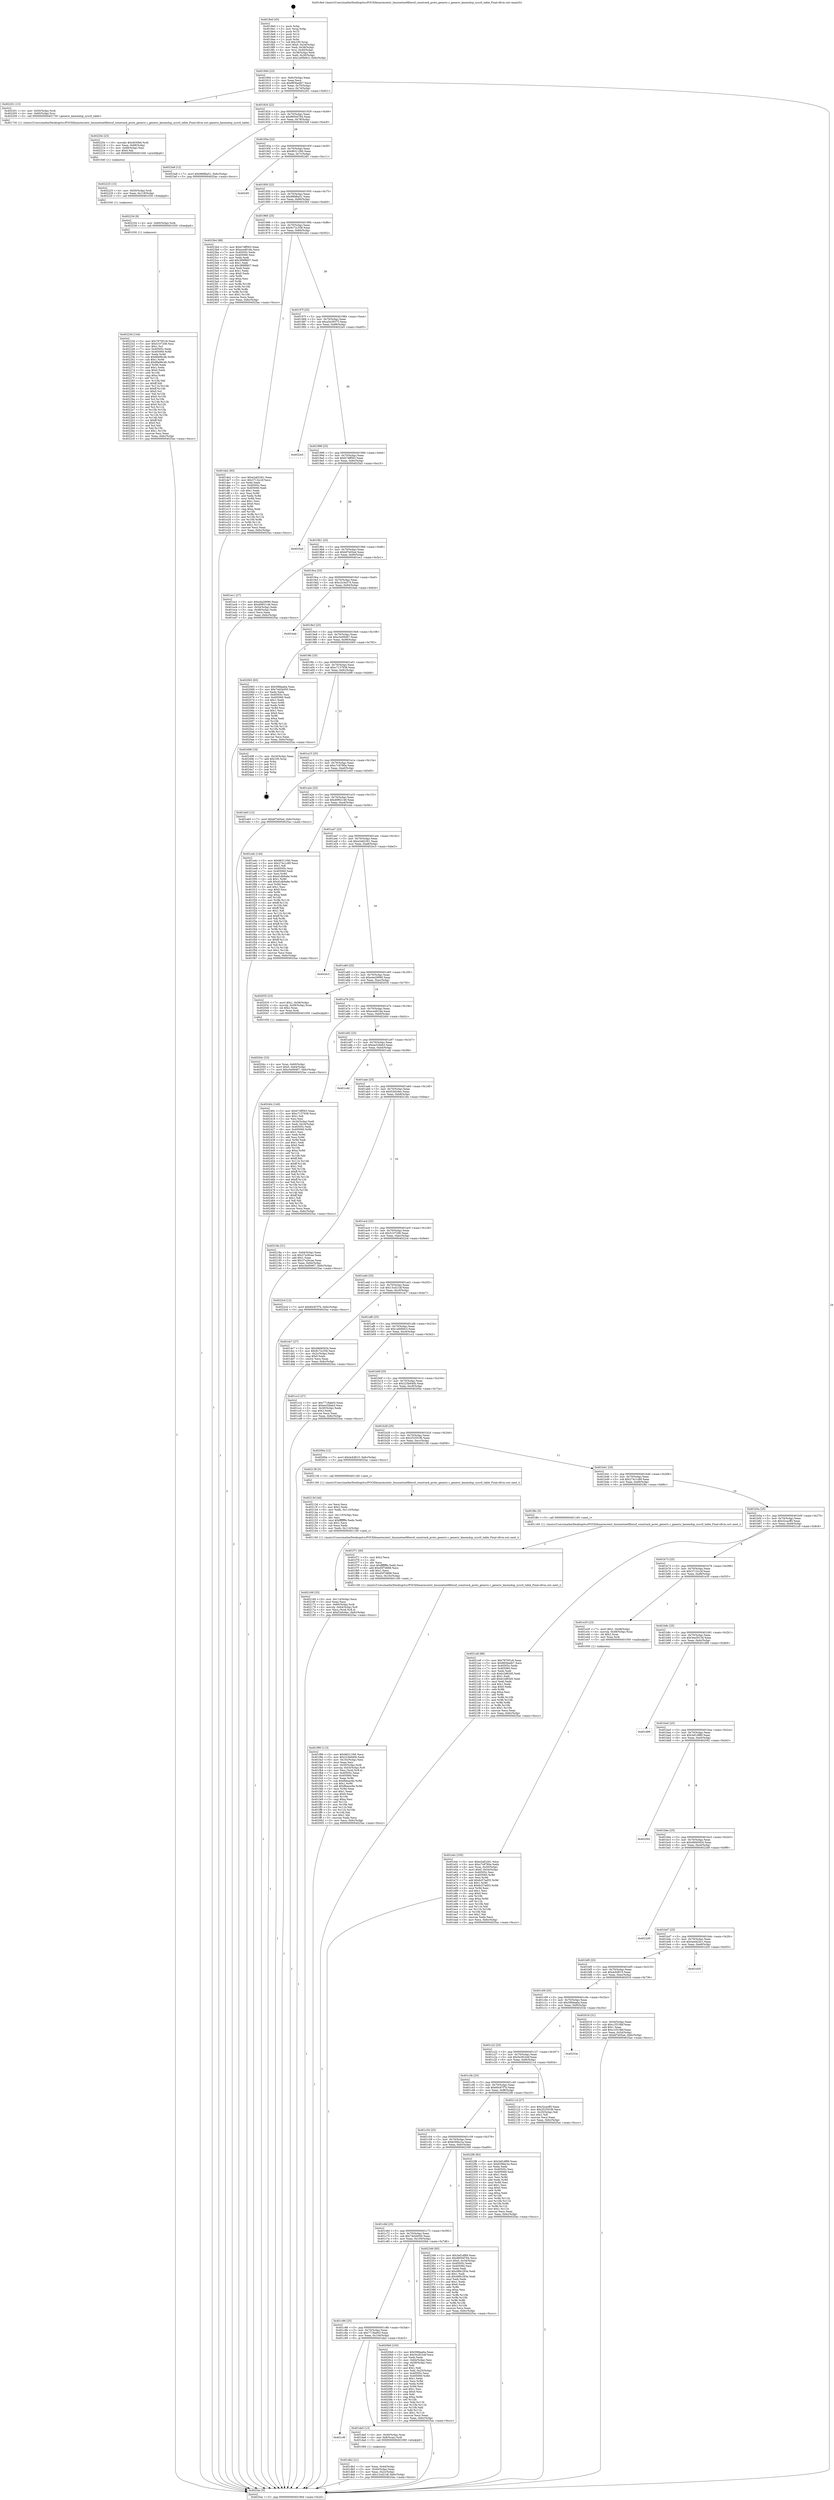digraph "0x4018e0" {
  label = "0x4018e0 (/mnt/c/Users/mathe/Desktop/tcc/POCII/binaries/extr_linuxnetnetfilternf_conntrack_proto_generic.c_generic_kmemdup_sysctl_table_Final-ollvm.out::main(0))"
  labelloc = "t"
  node[shape=record]

  Entry [label="",width=0.3,height=0.3,shape=circle,fillcolor=black,style=filled]
  "0x40190d" [label="{
     0x40190d [23]\l
     | [instrs]\l
     &nbsp;&nbsp;0x40190d \<+3\>: mov -0x6c(%rbp),%eax\l
     &nbsp;&nbsp;0x401910 \<+2\>: mov %eax,%ecx\l
     &nbsp;&nbsp;0x401912 \<+6\>: sub $0x865badb7,%ecx\l
     &nbsp;&nbsp;0x401918 \<+3\>: mov %eax,-0x70(%rbp)\l
     &nbsp;&nbsp;0x40191b \<+3\>: mov %ecx,-0x74(%rbp)\l
     &nbsp;&nbsp;0x40191e \<+6\>: je 0000000000402201 \<main+0x921\>\l
  }"]
  "0x402201" [label="{
     0x402201 [13]\l
     | [instrs]\l
     &nbsp;&nbsp;0x402201 \<+4\>: mov -0x50(%rbp),%rdi\l
     &nbsp;&nbsp;0x402205 \<+4\>: mov -0x60(%rbp),%rsi\l
     &nbsp;&nbsp;0x402209 \<+5\>: call 0000000000401730 \<generic_kmemdup_sysctl_table\>\l
     | [calls]\l
     &nbsp;&nbsp;0x401730 \{1\} (/mnt/c/Users/mathe/Desktop/tcc/POCII/binaries/extr_linuxnetnetfilternf_conntrack_proto_generic.c_generic_kmemdup_sysctl_table_Final-ollvm.out::generic_kmemdup_sysctl_table)\l
  }"]
  "0x401924" [label="{
     0x401924 [22]\l
     | [instrs]\l
     &nbsp;&nbsp;0x401924 \<+5\>: jmp 0000000000401929 \<main+0x49\>\l
     &nbsp;&nbsp;0x401929 \<+3\>: mov -0x70(%rbp),%eax\l
     &nbsp;&nbsp;0x40192c \<+5\>: sub $0x8950d784,%eax\l
     &nbsp;&nbsp;0x401931 \<+3\>: mov %eax,-0x78(%rbp)\l
     &nbsp;&nbsp;0x401934 \<+6\>: je 00000000004023a8 \<main+0xac8\>\l
  }"]
  Exit [label="",width=0.3,height=0.3,shape=circle,fillcolor=black,style=filled,peripheries=2]
  "0x4023a8" [label="{
     0x4023a8 [12]\l
     | [instrs]\l
     &nbsp;&nbsp;0x4023a8 \<+7\>: movl $0x986fba51,-0x6c(%rbp)\l
     &nbsp;&nbsp;0x4023af \<+5\>: jmp 00000000004025ac \<main+0xccc\>\l
  }"]
  "0x40193a" [label="{
     0x40193a [22]\l
     | [instrs]\l
     &nbsp;&nbsp;0x40193a \<+5\>: jmp 000000000040193f \<main+0x5f\>\l
     &nbsp;&nbsp;0x40193f \<+3\>: mov -0x70(%rbp),%eax\l
     &nbsp;&nbsp;0x401942 \<+5\>: sub $0x96311f40,%eax\l
     &nbsp;&nbsp;0x401947 \<+3\>: mov %eax,-0x7c(%rbp)\l
     &nbsp;&nbsp;0x40194a \<+6\>: je 00000000004024f1 \<main+0xc11\>\l
  }"]
  "0x40223d" [label="{
     0x40223d [144]\l
     | [instrs]\l
     &nbsp;&nbsp;0x40223d \<+5\>: mov $0x7870f1c6,%eax\l
     &nbsp;&nbsp;0x402242 \<+5\>: mov $0x5107206,%esi\l
     &nbsp;&nbsp;0x402247 \<+2\>: mov $0x1,%cl\l
     &nbsp;&nbsp;0x402249 \<+7\>: mov 0x40505c,%edx\l
     &nbsp;&nbsp;0x402250 \<+8\>: mov 0x405060,%r8d\l
     &nbsp;&nbsp;0x402258 \<+3\>: mov %edx,%r9d\l
     &nbsp;&nbsp;0x40225b \<+7\>: sub $0x8fa96c4b,%r9d\l
     &nbsp;&nbsp;0x402262 \<+4\>: sub $0x1,%r9d\l
     &nbsp;&nbsp;0x402266 \<+7\>: add $0x8fa96c4b,%r9d\l
     &nbsp;&nbsp;0x40226d \<+4\>: imul %r9d,%edx\l
     &nbsp;&nbsp;0x402271 \<+3\>: and $0x1,%edx\l
     &nbsp;&nbsp;0x402274 \<+3\>: cmp $0x0,%edx\l
     &nbsp;&nbsp;0x402277 \<+4\>: sete %r10b\l
     &nbsp;&nbsp;0x40227b \<+4\>: cmp $0xa,%r8d\l
     &nbsp;&nbsp;0x40227f \<+4\>: setl %r11b\l
     &nbsp;&nbsp;0x402283 \<+3\>: mov %r10b,%bl\l
     &nbsp;&nbsp;0x402286 \<+3\>: xor $0xff,%bl\l
     &nbsp;&nbsp;0x402289 \<+3\>: mov %r11b,%r14b\l
     &nbsp;&nbsp;0x40228c \<+4\>: xor $0xff,%r14b\l
     &nbsp;&nbsp;0x402290 \<+3\>: xor $0x0,%cl\l
     &nbsp;&nbsp;0x402293 \<+3\>: mov %bl,%r15b\l
     &nbsp;&nbsp;0x402296 \<+4\>: and $0x0,%r15b\l
     &nbsp;&nbsp;0x40229a \<+3\>: and %cl,%r10b\l
     &nbsp;&nbsp;0x40229d \<+3\>: mov %r14b,%r12b\l
     &nbsp;&nbsp;0x4022a0 \<+4\>: and $0x0,%r12b\l
     &nbsp;&nbsp;0x4022a4 \<+3\>: and %cl,%r11b\l
     &nbsp;&nbsp;0x4022a7 \<+3\>: or %r10b,%r15b\l
     &nbsp;&nbsp;0x4022aa \<+3\>: or %r11b,%r12b\l
     &nbsp;&nbsp;0x4022ad \<+3\>: xor %r12b,%r15b\l
     &nbsp;&nbsp;0x4022b0 \<+3\>: or %r14b,%bl\l
     &nbsp;&nbsp;0x4022b3 \<+3\>: xor $0xff,%bl\l
     &nbsp;&nbsp;0x4022b6 \<+3\>: or $0x0,%cl\l
     &nbsp;&nbsp;0x4022b9 \<+2\>: and %cl,%bl\l
     &nbsp;&nbsp;0x4022bb \<+3\>: or %bl,%r15b\l
     &nbsp;&nbsp;0x4022be \<+4\>: test $0x1,%r15b\l
     &nbsp;&nbsp;0x4022c2 \<+3\>: cmovne %esi,%eax\l
     &nbsp;&nbsp;0x4022c5 \<+3\>: mov %eax,-0x6c(%rbp)\l
     &nbsp;&nbsp;0x4022c8 \<+5\>: jmp 00000000004025ac \<main+0xccc\>\l
  }"]
  "0x4024f1" [label="{
     0x4024f1\l
  }", style=dashed]
  "0x401950" [label="{
     0x401950 [22]\l
     | [instrs]\l
     &nbsp;&nbsp;0x401950 \<+5\>: jmp 0000000000401955 \<main+0x75\>\l
     &nbsp;&nbsp;0x401955 \<+3\>: mov -0x70(%rbp),%eax\l
     &nbsp;&nbsp;0x401958 \<+5\>: sub $0x986fba51,%eax\l
     &nbsp;&nbsp;0x40195d \<+3\>: mov %eax,-0x80(%rbp)\l
     &nbsp;&nbsp;0x401960 \<+6\>: je 00000000004023b4 \<main+0xad4\>\l
  }"]
  "0x402234" [label="{
     0x402234 [9]\l
     | [instrs]\l
     &nbsp;&nbsp;0x402234 \<+4\>: mov -0x60(%rbp),%rdi\l
     &nbsp;&nbsp;0x402238 \<+5\>: call 0000000000401030 \<free@plt\>\l
     | [calls]\l
     &nbsp;&nbsp;0x401030 \{1\} (unknown)\l
  }"]
  "0x4023b4" [label="{
     0x4023b4 [88]\l
     | [instrs]\l
     &nbsp;&nbsp;0x4023b4 \<+5\>: mov $0xb74ff563,%eax\l
     &nbsp;&nbsp;0x4023b9 \<+5\>: mov $0xeced018a,%ecx\l
     &nbsp;&nbsp;0x4023be \<+7\>: mov 0x40505c,%edx\l
     &nbsp;&nbsp;0x4023c5 \<+7\>: mov 0x405060,%esi\l
     &nbsp;&nbsp;0x4023cc \<+2\>: mov %edx,%edi\l
     &nbsp;&nbsp;0x4023ce \<+6\>: add $0x389f8607,%edi\l
     &nbsp;&nbsp;0x4023d4 \<+3\>: sub $0x1,%edi\l
     &nbsp;&nbsp;0x4023d7 \<+6\>: sub $0x389f8607,%edi\l
     &nbsp;&nbsp;0x4023dd \<+3\>: imul %edi,%edx\l
     &nbsp;&nbsp;0x4023e0 \<+3\>: and $0x1,%edx\l
     &nbsp;&nbsp;0x4023e3 \<+3\>: cmp $0x0,%edx\l
     &nbsp;&nbsp;0x4023e6 \<+4\>: sete %r8b\l
     &nbsp;&nbsp;0x4023ea \<+3\>: cmp $0xa,%esi\l
     &nbsp;&nbsp;0x4023ed \<+4\>: setl %r9b\l
     &nbsp;&nbsp;0x4023f1 \<+3\>: mov %r8b,%r10b\l
     &nbsp;&nbsp;0x4023f4 \<+3\>: and %r9b,%r10b\l
     &nbsp;&nbsp;0x4023f7 \<+3\>: xor %r9b,%r8b\l
     &nbsp;&nbsp;0x4023fa \<+3\>: or %r8b,%r10b\l
     &nbsp;&nbsp;0x4023fd \<+4\>: test $0x1,%r10b\l
     &nbsp;&nbsp;0x402401 \<+3\>: cmovne %ecx,%eax\l
     &nbsp;&nbsp;0x402404 \<+3\>: mov %eax,-0x6c(%rbp)\l
     &nbsp;&nbsp;0x402407 \<+5\>: jmp 00000000004025ac \<main+0xccc\>\l
  }"]
  "0x401966" [label="{
     0x401966 [25]\l
     | [instrs]\l
     &nbsp;&nbsp;0x401966 \<+5\>: jmp 000000000040196b \<main+0x8b\>\l
     &nbsp;&nbsp;0x40196b \<+3\>: mov -0x70(%rbp),%eax\l
     &nbsp;&nbsp;0x40196e \<+5\>: sub $0x9c72c358,%eax\l
     &nbsp;&nbsp;0x401973 \<+6\>: mov %eax,-0x84(%rbp)\l
     &nbsp;&nbsp;0x401979 \<+6\>: je 0000000000401de2 \<main+0x502\>\l
  }"]
  "0x402225" [label="{
     0x402225 [15]\l
     | [instrs]\l
     &nbsp;&nbsp;0x402225 \<+4\>: mov -0x50(%rbp),%rdi\l
     &nbsp;&nbsp;0x402229 \<+6\>: mov %eax,-0x118(%rbp)\l
     &nbsp;&nbsp;0x40222f \<+5\>: call 0000000000401030 \<free@plt\>\l
     | [calls]\l
     &nbsp;&nbsp;0x401030 \{1\} (unknown)\l
  }"]
  "0x401de2" [label="{
     0x401de2 [83]\l
     | [instrs]\l
     &nbsp;&nbsp;0x401de2 \<+5\>: mov $0xe2a62261,%eax\l
     &nbsp;&nbsp;0x401de7 \<+5\>: mov $0x3713cc2f,%ecx\l
     &nbsp;&nbsp;0x401dec \<+2\>: xor %edx,%edx\l
     &nbsp;&nbsp;0x401dee \<+7\>: mov 0x40505c,%esi\l
     &nbsp;&nbsp;0x401df5 \<+7\>: mov 0x405060,%edi\l
     &nbsp;&nbsp;0x401dfc \<+3\>: sub $0x1,%edx\l
     &nbsp;&nbsp;0x401dff \<+3\>: mov %esi,%r8d\l
     &nbsp;&nbsp;0x401e02 \<+3\>: add %edx,%r8d\l
     &nbsp;&nbsp;0x401e05 \<+4\>: imul %r8d,%esi\l
     &nbsp;&nbsp;0x401e09 \<+3\>: and $0x1,%esi\l
     &nbsp;&nbsp;0x401e0c \<+3\>: cmp $0x0,%esi\l
     &nbsp;&nbsp;0x401e0f \<+4\>: sete %r9b\l
     &nbsp;&nbsp;0x401e13 \<+3\>: cmp $0xa,%edi\l
     &nbsp;&nbsp;0x401e16 \<+4\>: setl %r10b\l
     &nbsp;&nbsp;0x401e1a \<+3\>: mov %r9b,%r11b\l
     &nbsp;&nbsp;0x401e1d \<+3\>: and %r10b,%r11b\l
     &nbsp;&nbsp;0x401e20 \<+3\>: xor %r10b,%r9b\l
     &nbsp;&nbsp;0x401e23 \<+3\>: or %r9b,%r11b\l
     &nbsp;&nbsp;0x401e26 \<+4\>: test $0x1,%r11b\l
     &nbsp;&nbsp;0x401e2a \<+3\>: cmovne %ecx,%eax\l
     &nbsp;&nbsp;0x401e2d \<+3\>: mov %eax,-0x6c(%rbp)\l
     &nbsp;&nbsp;0x401e30 \<+5\>: jmp 00000000004025ac \<main+0xccc\>\l
  }"]
  "0x40197f" [label="{
     0x40197f [25]\l
     | [instrs]\l
     &nbsp;&nbsp;0x40197f \<+5\>: jmp 0000000000401984 \<main+0xa4\>\l
     &nbsp;&nbsp;0x401984 \<+3\>: mov -0x70(%rbp),%eax\l
     &nbsp;&nbsp;0x401987 \<+5\>: sub $0xa5e39375,%eax\l
     &nbsp;&nbsp;0x40198c \<+6\>: mov %eax,-0x88(%rbp)\l
     &nbsp;&nbsp;0x401992 \<+6\>: je 00000000004022e5 \<main+0xa05\>\l
  }"]
  "0x40220e" [label="{
     0x40220e [23]\l
     | [instrs]\l
     &nbsp;&nbsp;0x40220e \<+10\>: movabs $0x4030b6,%rdi\l
     &nbsp;&nbsp;0x402218 \<+3\>: mov %eax,-0x68(%rbp)\l
     &nbsp;&nbsp;0x40221b \<+3\>: mov -0x68(%rbp),%esi\l
     &nbsp;&nbsp;0x40221e \<+2\>: mov $0x0,%al\l
     &nbsp;&nbsp;0x402220 \<+5\>: call 0000000000401040 \<printf@plt\>\l
     | [calls]\l
     &nbsp;&nbsp;0x401040 \{1\} (unknown)\l
  }"]
  "0x4022e5" [label="{
     0x4022e5\l
  }", style=dashed]
  "0x401998" [label="{
     0x401998 [25]\l
     | [instrs]\l
     &nbsp;&nbsp;0x401998 \<+5\>: jmp 000000000040199d \<main+0xbd\>\l
     &nbsp;&nbsp;0x40199d \<+3\>: mov -0x70(%rbp),%eax\l
     &nbsp;&nbsp;0x4019a0 \<+5\>: sub $0xb74ff563,%eax\l
     &nbsp;&nbsp;0x4019a5 \<+6\>: mov %eax,-0x8c(%rbp)\l
     &nbsp;&nbsp;0x4019ab \<+6\>: je 00000000004025a5 \<main+0xcc5\>\l
  }"]
  "0x402169" [label="{
     0x402169 [33]\l
     | [instrs]\l
     &nbsp;&nbsp;0x402169 \<+6\>: mov -0x114(%rbp),%ecx\l
     &nbsp;&nbsp;0x40216f \<+3\>: imul %eax,%ecx\l
     &nbsp;&nbsp;0x402172 \<+4\>: mov -0x60(%rbp),%rdi\l
     &nbsp;&nbsp;0x402176 \<+4\>: movslq -0x64(%rbp),%r8\l
     &nbsp;&nbsp;0x40217a \<+4\>: mov %ecx,(%rdi,%r8,4)\l
     &nbsp;&nbsp;0x40217e \<+7\>: movl $0xf1b0c6ec,-0x6c(%rbp)\l
     &nbsp;&nbsp;0x402185 \<+5\>: jmp 00000000004025ac \<main+0xccc\>\l
  }"]
  "0x4025a5" [label="{
     0x4025a5\l
  }", style=dashed]
  "0x4019b1" [label="{
     0x4019b1 [25]\l
     | [instrs]\l
     &nbsp;&nbsp;0x4019b1 \<+5\>: jmp 00000000004019b6 \<main+0xd6\>\l
     &nbsp;&nbsp;0x4019b6 \<+3\>: mov -0x70(%rbp),%eax\l
     &nbsp;&nbsp;0x4019b9 \<+5\>: sub $0xbf7e05a4,%eax\l
     &nbsp;&nbsp;0x4019be \<+6\>: mov %eax,-0x90(%rbp)\l
     &nbsp;&nbsp;0x4019c4 \<+6\>: je 0000000000401ec1 \<main+0x5e1\>\l
  }"]
  "0x40213d" [label="{
     0x40213d [44]\l
     | [instrs]\l
     &nbsp;&nbsp;0x40213d \<+2\>: xor %ecx,%ecx\l
     &nbsp;&nbsp;0x40213f \<+5\>: mov $0x2,%edx\l
     &nbsp;&nbsp;0x402144 \<+6\>: mov %edx,-0x110(%rbp)\l
     &nbsp;&nbsp;0x40214a \<+1\>: cltd\l
     &nbsp;&nbsp;0x40214b \<+6\>: mov -0x110(%rbp),%esi\l
     &nbsp;&nbsp;0x402151 \<+2\>: idiv %esi\l
     &nbsp;&nbsp;0x402153 \<+6\>: imul $0xfffffffe,%edx,%edx\l
     &nbsp;&nbsp;0x402159 \<+3\>: sub $0x1,%ecx\l
     &nbsp;&nbsp;0x40215c \<+2\>: sub %ecx,%edx\l
     &nbsp;&nbsp;0x40215e \<+6\>: mov %edx,-0x114(%rbp)\l
     &nbsp;&nbsp;0x402164 \<+5\>: call 0000000000401160 \<next_i\>\l
     | [calls]\l
     &nbsp;&nbsp;0x401160 \{1\} (/mnt/c/Users/mathe/Desktop/tcc/POCII/binaries/extr_linuxnetnetfilternf_conntrack_proto_generic.c_generic_kmemdup_sysctl_table_Final-ollvm.out::next_i)\l
  }"]
  "0x401ec1" [label="{
     0x401ec1 [27]\l
     | [instrs]\l
     &nbsp;&nbsp;0x401ec1 \<+5\>: mov $0xe4e29090,%eax\l
     &nbsp;&nbsp;0x401ec6 \<+5\>: mov $0xd0f02148,%ecx\l
     &nbsp;&nbsp;0x401ecb \<+3\>: mov -0x54(%rbp),%edx\l
     &nbsp;&nbsp;0x401ece \<+3\>: cmp -0x48(%rbp),%edx\l
     &nbsp;&nbsp;0x401ed1 \<+3\>: cmovl %ecx,%eax\l
     &nbsp;&nbsp;0x401ed4 \<+3\>: mov %eax,-0x6c(%rbp)\l
     &nbsp;&nbsp;0x401ed7 \<+5\>: jmp 00000000004025ac \<main+0xccc\>\l
  }"]
  "0x4019ca" [label="{
     0x4019ca [25]\l
     | [instrs]\l
     &nbsp;&nbsp;0x4019ca \<+5\>: jmp 00000000004019cf \<main+0xef\>\l
     &nbsp;&nbsp;0x4019cf \<+3\>: mov -0x70(%rbp),%eax\l
     &nbsp;&nbsp;0x4019d2 \<+5\>: sub $0xc2c3a374,%eax\l
     &nbsp;&nbsp;0x4019d7 \<+6\>: mov %eax,-0x94(%rbp)\l
     &nbsp;&nbsp;0x4019dd \<+6\>: je 00000000004024ab \<main+0xbcb\>\l
  }"]
  "0x40204c" [label="{
     0x40204c [23]\l
     | [instrs]\l
     &nbsp;&nbsp;0x40204c \<+4\>: mov %rax,-0x60(%rbp)\l
     &nbsp;&nbsp;0x402050 \<+7\>: movl $0x0,-0x64(%rbp)\l
     &nbsp;&nbsp;0x402057 \<+7\>: movl $0xc5e09467,-0x6c(%rbp)\l
     &nbsp;&nbsp;0x40205e \<+5\>: jmp 00000000004025ac \<main+0xccc\>\l
  }"]
  "0x4024ab" [label="{
     0x4024ab\l
  }", style=dashed]
  "0x4019e3" [label="{
     0x4019e3 [25]\l
     | [instrs]\l
     &nbsp;&nbsp;0x4019e3 \<+5\>: jmp 00000000004019e8 \<main+0x108\>\l
     &nbsp;&nbsp;0x4019e8 \<+3\>: mov -0x70(%rbp),%eax\l
     &nbsp;&nbsp;0x4019eb \<+5\>: sub $0xc5e09467,%eax\l
     &nbsp;&nbsp;0x4019f0 \<+6\>: mov %eax,-0x98(%rbp)\l
     &nbsp;&nbsp;0x4019f6 \<+6\>: je 0000000000402063 \<main+0x783\>\l
  }"]
  "0x401f99" [label="{
     0x401f99 [113]\l
     | [instrs]\l
     &nbsp;&nbsp;0x401f99 \<+5\>: mov $0x96311f40,%ecx\l
     &nbsp;&nbsp;0x401f9e \<+5\>: mov $0x223b640b,%edx\l
     &nbsp;&nbsp;0x401fa3 \<+6\>: mov -0x10c(%rbp),%esi\l
     &nbsp;&nbsp;0x401fa9 \<+3\>: imul %eax,%esi\l
     &nbsp;&nbsp;0x401fac \<+4\>: mov -0x50(%rbp),%rdi\l
     &nbsp;&nbsp;0x401fb0 \<+4\>: movslq -0x54(%rbp),%r8\l
     &nbsp;&nbsp;0x401fb4 \<+4\>: mov %esi,(%rdi,%r8,4)\l
     &nbsp;&nbsp;0x401fb8 \<+7\>: mov 0x40505c,%eax\l
     &nbsp;&nbsp;0x401fbf \<+7\>: mov 0x405060,%esi\l
     &nbsp;&nbsp;0x401fc6 \<+3\>: mov %eax,%r9d\l
     &nbsp;&nbsp;0x401fc9 \<+7\>: sub $0xf6eeac6e,%r9d\l
     &nbsp;&nbsp;0x401fd0 \<+4\>: sub $0x1,%r9d\l
     &nbsp;&nbsp;0x401fd4 \<+7\>: add $0xf6eeac6e,%r9d\l
     &nbsp;&nbsp;0x401fdb \<+4\>: imul %r9d,%eax\l
     &nbsp;&nbsp;0x401fdf \<+3\>: and $0x1,%eax\l
     &nbsp;&nbsp;0x401fe2 \<+3\>: cmp $0x0,%eax\l
     &nbsp;&nbsp;0x401fe5 \<+4\>: sete %r10b\l
     &nbsp;&nbsp;0x401fe9 \<+3\>: cmp $0xa,%esi\l
     &nbsp;&nbsp;0x401fec \<+4\>: setl %r11b\l
     &nbsp;&nbsp;0x401ff0 \<+3\>: mov %r10b,%bl\l
     &nbsp;&nbsp;0x401ff3 \<+3\>: and %r11b,%bl\l
     &nbsp;&nbsp;0x401ff6 \<+3\>: xor %r11b,%r10b\l
     &nbsp;&nbsp;0x401ff9 \<+3\>: or %r10b,%bl\l
     &nbsp;&nbsp;0x401ffc \<+3\>: test $0x1,%bl\l
     &nbsp;&nbsp;0x401fff \<+3\>: cmovne %edx,%ecx\l
     &nbsp;&nbsp;0x402002 \<+3\>: mov %ecx,-0x6c(%rbp)\l
     &nbsp;&nbsp;0x402005 \<+5\>: jmp 00000000004025ac \<main+0xccc\>\l
  }"]
  "0x402063" [label="{
     0x402063 [83]\l
     | [instrs]\l
     &nbsp;&nbsp;0x402063 \<+5\>: mov $0x59fdaa6a,%eax\l
     &nbsp;&nbsp;0x402068 \<+5\>: mov $0x74d2b050,%ecx\l
     &nbsp;&nbsp;0x40206d \<+2\>: xor %edx,%edx\l
     &nbsp;&nbsp;0x40206f \<+7\>: mov 0x40505c,%esi\l
     &nbsp;&nbsp;0x402076 \<+7\>: mov 0x405060,%edi\l
     &nbsp;&nbsp;0x40207d \<+3\>: sub $0x1,%edx\l
     &nbsp;&nbsp;0x402080 \<+3\>: mov %esi,%r8d\l
     &nbsp;&nbsp;0x402083 \<+3\>: add %edx,%r8d\l
     &nbsp;&nbsp;0x402086 \<+4\>: imul %r8d,%esi\l
     &nbsp;&nbsp;0x40208a \<+3\>: and $0x1,%esi\l
     &nbsp;&nbsp;0x40208d \<+3\>: cmp $0x0,%esi\l
     &nbsp;&nbsp;0x402090 \<+4\>: sete %r9b\l
     &nbsp;&nbsp;0x402094 \<+3\>: cmp $0xa,%edi\l
     &nbsp;&nbsp;0x402097 \<+4\>: setl %r10b\l
     &nbsp;&nbsp;0x40209b \<+3\>: mov %r9b,%r11b\l
     &nbsp;&nbsp;0x40209e \<+3\>: and %r10b,%r11b\l
     &nbsp;&nbsp;0x4020a1 \<+3\>: xor %r10b,%r9b\l
     &nbsp;&nbsp;0x4020a4 \<+3\>: or %r9b,%r11b\l
     &nbsp;&nbsp;0x4020a7 \<+4\>: test $0x1,%r11b\l
     &nbsp;&nbsp;0x4020ab \<+3\>: cmovne %ecx,%eax\l
     &nbsp;&nbsp;0x4020ae \<+3\>: mov %eax,-0x6c(%rbp)\l
     &nbsp;&nbsp;0x4020b1 \<+5\>: jmp 00000000004025ac \<main+0xccc\>\l
  }"]
  "0x4019fc" [label="{
     0x4019fc [25]\l
     | [instrs]\l
     &nbsp;&nbsp;0x4019fc \<+5\>: jmp 0000000000401a01 \<main+0x121\>\l
     &nbsp;&nbsp;0x401a01 \<+3\>: mov -0x70(%rbp),%eax\l
     &nbsp;&nbsp;0x401a04 \<+5\>: sub $0xc7137938,%eax\l
     &nbsp;&nbsp;0x401a09 \<+6\>: mov %eax,-0x9c(%rbp)\l
     &nbsp;&nbsp;0x401a0f \<+6\>: je 0000000000402498 \<main+0xbb8\>\l
  }"]
  "0x401f71" [label="{
     0x401f71 [40]\l
     | [instrs]\l
     &nbsp;&nbsp;0x401f71 \<+5\>: mov $0x2,%ecx\l
     &nbsp;&nbsp;0x401f76 \<+1\>: cltd\l
     &nbsp;&nbsp;0x401f77 \<+2\>: idiv %ecx\l
     &nbsp;&nbsp;0x401f79 \<+6\>: imul $0xfffffffe,%edx,%ecx\l
     &nbsp;&nbsp;0x401f7f \<+6\>: add $0xd5f7d688,%ecx\l
     &nbsp;&nbsp;0x401f85 \<+3\>: add $0x1,%ecx\l
     &nbsp;&nbsp;0x401f88 \<+6\>: sub $0xd5f7d688,%ecx\l
     &nbsp;&nbsp;0x401f8e \<+6\>: mov %ecx,-0x10c(%rbp)\l
     &nbsp;&nbsp;0x401f94 \<+5\>: call 0000000000401160 \<next_i\>\l
     | [calls]\l
     &nbsp;&nbsp;0x401160 \{1\} (/mnt/c/Users/mathe/Desktop/tcc/POCII/binaries/extr_linuxnetnetfilternf_conntrack_proto_generic.c_generic_kmemdup_sysctl_table_Final-ollvm.out::next_i)\l
  }"]
  "0x402498" [label="{
     0x402498 [19]\l
     | [instrs]\l
     &nbsp;&nbsp;0x402498 \<+3\>: mov -0x24(%rbp),%eax\l
     &nbsp;&nbsp;0x40249b \<+7\>: add $0x100,%rsp\l
     &nbsp;&nbsp;0x4024a2 \<+1\>: pop %rbx\l
     &nbsp;&nbsp;0x4024a3 \<+2\>: pop %r12\l
     &nbsp;&nbsp;0x4024a5 \<+2\>: pop %r14\l
     &nbsp;&nbsp;0x4024a7 \<+2\>: pop %r15\l
     &nbsp;&nbsp;0x4024a9 \<+1\>: pop %rbp\l
     &nbsp;&nbsp;0x4024aa \<+1\>: ret\l
  }"]
  "0x401a15" [label="{
     0x401a15 [25]\l
     | [instrs]\l
     &nbsp;&nbsp;0x401a15 \<+5\>: jmp 0000000000401a1a \<main+0x13a\>\l
     &nbsp;&nbsp;0x401a1a \<+3\>: mov -0x70(%rbp),%eax\l
     &nbsp;&nbsp;0x401a1d \<+5\>: sub $0xc7c8780a,%eax\l
     &nbsp;&nbsp;0x401a22 \<+6\>: mov %eax,-0xa0(%rbp)\l
     &nbsp;&nbsp;0x401a28 \<+6\>: je 0000000000401eb5 \<main+0x5d5\>\l
  }"]
  "0x401e4c" [label="{
     0x401e4c [105]\l
     | [instrs]\l
     &nbsp;&nbsp;0x401e4c \<+5\>: mov $0xe2a62261,%ecx\l
     &nbsp;&nbsp;0x401e51 \<+5\>: mov $0xc7c8780a,%edx\l
     &nbsp;&nbsp;0x401e56 \<+4\>: mov %rax,-0x50(%rbp)\l
     &nbsp;&nbsp;0x401e5a \<+7\>: movl $0x0,-0x54(%rbp)\l
     &nbsp;&nbsp;0x401e61 \<+7\>: mov 0x40505c,%esi\l
     &nbsp;&nbsp;0x401e68 \<+8\>: mov 0x405060,%r8d\l
     &nbsp;&nbsp;0x401e70 \<+3\>: mov %esi,%r9d\l
     &nbsp;&nbsp;0x401e73 \<+7\>: add $0x6c57ad55,%r9d\l
     &nbsp;&nbsp;0x401e7a \<+4\>: sub $0x1,%r9d\l
     &nbsp;&nbsp;0x401e7e \<+7\>: sub $0x6c57ad55,%r9d\l
     &nbsp;&nbsp;0x401e85 \<+4\>: imul %r9d,%esi\l
     &nbsp;&nbsp;0x401e89 \<+3\>: and $0x1,%esi\l
     &nbsp;&nbsp;0x401e8c \<+3\>: cmp $0x0,%esi\l
     &nbsp;&nbsp;0x401e8f \<+4\>: sete %r10b\l
     &nbsp;&nbsp;0x401e93 \<+4\>: cmp $0xa,%r8d\l
     &nbsp;&nbsp;0x401e97 \<+4\>: setl %r11b\l
     &nbsp;&nbsp;0x401e9b \<+3\>: mov %r10b,%bl\l
     &nbsp;&nbsp;0x401e9e \<+3\>: and %r11b,%bl\l
     &nbsp;&nbsp;0x401ea1 \<+3\>: xor %r11b,%r10b\l
     &nbsp;&nbsp;0x401ea4 \<+3\>: or %r10b,%bl\l
     &nbsp;&nbsp;0x401ea7 \<+3\>: test $0x1,%bl\l
     &nbsp;&nbsp;0x401eaa \<+3\>: cmovne %edx,%ecx\l
     &nbsp;&nbsp;0x401ead \<+3\>: mov %ecx,-0x6c(%rbp)\l
     &nbsp;&nbsp;0x401eb0 \<+5\>: jmp 00000000004025ac \<main+0xccc\>\l
  }"]
  "0x401eb5" [label="{
     0x401eb5 [12]\l
     | [instrs]\l
     &nbsp;&nbsp;0x401eb5 \<+7\>: movl $0xbf7e05a4,-0x6c(%rbp)\l
     &nbsp;&nbsp;0x401ebc \<+5\>: jmp 00000000004025ac \<main+0xccc\>\l
  }"]
  "0x401a2e" [label="{
     0x401a2e [25]\l
     | [instrs]\l
     &nbsp;&nbsp;0x401a2e \<+5\>: jmp 0000000000401a33 \<main+0x153\>\l
     &nbsp;&nbsp;0x401a33 \<+3\>: mov -0x70(%rbp),%eax\l
     &nbsp;&nbsp;0x401a36 \<+5\>: sub $0xd0f02148,%eax\l
     &nbsp;&nbsp;0x401a3b \<+6\>: mov %eax,-0xa4(%rbp)\l
     &nbsp;&nbsp;0x401a41 \<+6\>: je 0000000000401edc \<main+0x5fc\>\l
  }"]
  "0x401db2" [label="{
     0x401db2 [21]\l
     | [instrs]\l
     &nbsp;&nbsp;0x401db2 \<+3\>: mov %eax,-0x44(%rbp)\l
     &nbsp;&nbsp;0x401db5 \<+3\>: mov -0x44(%rbp),%eax\l
     &nbsp;&nbsp;0x401db8 \<+3\>: mov %eax,-0x2c(%rbp)\l
     &nbsp;&nbsp;0x401dbb \<+7\>: movl $0x13cd21df,-0x6c(%rbp)\l
     &nbsp;&nbsp;0x401dc2 \<+5\>: jmp 00000000004025ac \<main+0xccc\>\l
  }"]
  "0x401edc" [label="{
     0x401edc [144]\l
     | [instrs]\l
     &nbsp;&nbsp;0x401edc \<+5\>: mov $0x96311f40,%eax\l
     &nbsp;&nbsp;0x401ee1 \<+5\>: mov $0x274c1c89,%ecx\l
     &nbsp;&nbsp;0x401ee6 \<+2\>: mov $0x1,%dl\l
     &nbsp;&nbsp;0x401ee8 \<+7\>: mov 0x40505c,%esi\l
     &nbsp;&nbsp;0x401eef \<+7\>: mov 0x405060,%edi\l
     &nbsp;&nbsp;0x401ef6 \<+3\>: mov %esi,%r8d\l
     &nbsp;&nbsp;0x401ef9 \<+7\>: sub $0xd1db9a8e,%r8d\l
     &nbsp;&nbsp;0x401f00 \<+4\>: sub $0x1,%r8d\l
     &nbsp;&nbsp;0x401f04 \<+7\>: add $0xd1db9a8e,%r8d\l
     &nbsp;&nbsp;0x401f0b \<+4\>: imul %r8d,%esi\l
     &nbsp;&nbsp;0x401f0f \<+3\>: and $0x1,%esi\l
     &nbsp;&nbsp;0x401f12 \<+3\>: cmp $0x0,%esi\l
     &nbsp;&nbsp;0x401f15 \<+4\>: sete %r9b\l
     &nbsp;&nbsp;0x401f19 \<+3\>: cmp $0xa,%edi\l
     &nbsp;&nbsp;0x401f1c \<+4\>: setl %r10b\l
     &nbsp;&nbsp;0x401f20 \<+3\>: mov %r9b,%r11b\l
     &nbsp;&nbsp;0x401f23 \<+4\>: xor $0xff,%r11b\l
     &nbsp;&nbsp;0x401f27 \<+3\>: mov %r10b,%bl\l
     &nbsp;&nbsp;0x401f2a \<+3\>: xor $0xff,%bl\l
     &nbsp;&nbsp;0x401f2d \<+3\>: xor $0x1,%dl\l
     &nbsp;&nbsp;0x401f30 \<+3\>: mov %r11b,%r14b\l
     &nbsp;&nbsp;0x401f33 \<+4\>: and $0xff,%r14b\l
     &nbsp;&nbsp;0x401f37 \<+3\>: and %dl,%r9b\l
     &nbsp;&nbsp;0x401f3a \<+3\>: mov %bl,%r15b\l
     &nbsp;&nbsp;0x401f3d \<+4\>: and $0xff,%r15b\l
     &nbsp;&nbsp;0x401f41 \<+3\>: and %dl,%r10b\l
     &nbsp;&nbsp;0x401f44 \<+3\>: or %r9b,%r14b\l
     &nbsp;&nbsp;0x401f47 \<+3\>: or %r10b,%r15b\l
     &nbsp;&nbsp;0x401f4a \<+3\>: xor %r15b,%r14b\l
     &nbsp;&nbsp;0x401f4d \<+3\>: or %bl,%r11b\l
     &nbsp;&nbsp;0x401f50 \<+4\>: xor $0xff,%r11b\l
     &nbsp;&nbsp;0x401f54 \<+3\>: or $0x1,%dl\l
     &nbsp;&nbsp;0x401f57 \<+3\>: and %dl,%r11b\l
     &nbsp;&nbsp;0x401f5a \<+3\>: or %r11b,%r14b\l
     &nbsp;&nbsp;0x401f5d \<+4\>: test $0x1,%r14b\l
     &nbsp;&nbsp;0x401f61 \<+3\>: cmovne %ecx,%eax\l
     &nbsp;&nbsp;0x401f64 \<+3\>: mov %eax,-0x6c(%rbp)\l
     &nbsp;&nbsp;0x401f67 \<+5\>: jmp 00000000004025ac \<main+0xccc\>\l
  }"]
  "0x401a47" [label="{
     0x401a47 [25]\l
     | [instrs]\l
     &nbsp;&nbsp;0x401a47 \<+5\>: jmp 0000000000401a4c \<main+0x16c\>\l
     &nbsp;&nbsp;0x401a4c \<+3\>: mov -0x70(%rbp),%eax\l
     &nbsp;&nbsp;0x401a4f \<+5\>: sub $0xe2a62261,%eax\l
     &nbsp;&nbsp;0x401a54 \<+6\>: mov %eax,-0xa8(%rbp)\l
     &nbsp;&nbsp;0x401a5a \<+6\>: je 00000000004024c3 \<main+0xbe3\>\l
  }"]
  "0x401c9f" [label="{
     0x401c9f\l
  }", style=dashed]
  "0x4024c3" [label="{
     0x4024c3\l
  }", style=dashed]
  "0x401a60" [label="{
     0x401a60 [25]\l
     | [instrs]\l
     &nbsp;&nbsp;0x401a60 \<+5\>: jmp 0000000000401a65 \<main+0x185\>\l
     &nbsp;&nbsp;0x401a65 \<+3\>: mov -0x70(%rbp),%eax\l
     &nbsp;&nbsp;0x401a68 \<+5\>: sub $0xe4e29090,%eax\l
     &nbsp;&nbsp;0x401a6d \<+6\>: mov %eax,-0xac(%rbp)\l
     &nbsp;&nbsp;0x401a73 \<+6\>: je 0000000000402035 \<main+0x755\>\l
  }"]
  "0x401da5" [label="{
     0x401da5 [13]\l
     | [instrs]\l
     &nbsp;&nbsp;0x401da5 \<+4\>: mov -0x40(%rbp),%rax\l
     &nbsp;&nbsp;0x401da9 \<+4\>: mov 0x8(%rax),%rdi\l
     &nbsp;&nbsp;0x401dad \<+5\>: call 0000000000401060 \<atoi@plt\>\l
     | [calls]\l
     &nbsp;&nbsp;0x401060 \{1\} (unknown)\l
  }"]
  "0x402035" [label="{
     0x402035 [23]\l
     | [instrs]\l
     &nbsp;&nbsp;0x402035 \<+7\>: movl $0x1,-0x58(%rbp)\l
     &nbsp;&nbsp;0x40203c \<+4\>: movslq -0x58(%rbp),%rax\l
     &nbsp;&nbsp;0x402040 \<+4\>: shl $0x2,%rax\l
     &nbsp;&nbsp;0x402044 \<+3\>: mov %rax,%rdi\l
     &nbsp;&nbsp;0x402047 \<+5\>: call 0000000000401050 \<malloc@plt\>\l
     | [calls]\l
     &nbsp;&nbsp;0x401050 \{1\} (unknown)\l
  }"]
  "0x401a79" [label="{
     0x401a79 [25]\l
     | [instrs]\l
     &nbsp;&nbsp;0x401a79 \<+5\>: jmp 0000000000401a7e \<main+0x19e\>\l
     &nbsp;&nbsp;0x401a7e \<+3\>: mov -0x70(%rbp),%eax\l
     &nbsp;&nbsp;0x401a81 \<+5\>: sub $0xeced018a,%eax\l
     &nbsp;&nbsp;0x401a86 \<+6\>: mov %eax,-0xb0(%rbp)\l
     &nbsp;&nbsp;0x401a8c \<+6\>: je 000000000040240c \<main+0xb2c\>\l
  }"]
  "0x401c86" [label="{
     0x401c86 [25]\l
     | [instrs]\l
     &nbsp;&nbsp;0x401c86 \<+5\>: jmp 0000000000401c8b \<main+0x3ab\>\l
     &nbsp;&nbsp;0x401c8b \<+3\>: mov -0x70(%rbp),%eax\l
     &nbsp;&nbsp;0x401c8e \<+5\>: sub $0x7718ab03,%eax\l
     &nbsp;&nbsp;0x401c93 \<+6\>: mov %eax,-0x104(%rbp)\l
     &nbsp;&nbsp;0x401c99 \<+6\>: je 0000000000401da5 \<main+0x4c5\>\l
  }"]
  "0x40240c" [label="{
     0x40240c [140]\l
     | [instrs]\l
     &nbsp;&nbsp;0x40240c \<+5\>: mov $0xb74ff563,%eax\l
     &nbsp;&nbsp;0x402411 \<+5\>: mov $0xc7137938,%ecx\l
     &nbsp;&nbsp;0x402416 \<+2\>: mov $0x1,%dl\l
     &nbsp;&nbsp;0x402418 \<+2\>: xor %esi,%esi\l
     &nbsp;&nbsp;0x40241a \<+3\>: mov -0x34(%rbp),%edi\l
     &nbsp;&nbsp;0x40241d \<+3\>: mov %edi,-0x24(%rbp)\l
     &nbsp;&nbsp;0x402420 \<+7\>: mov 0x40505c,%edi\l
     &nbsp;&nbsp;0x402427 \<+8\>: mov 0x405060,%r8d\l
     &nbsp;&nbsp;0x40242f \<+3\>: sub $0x1,%esi\l
     &nbsp;&nbsp;0x402432 \<+3\>: mov %edi,%r9d\l
     &nbsp;&nbsp;0x402435 \<+3\>: add %esi,%r9d\l
     &nbsp;&nbsp;0x402438 \<+4\>: imul %r9d,%edi\l
     &nbsp;&nbsp;0x40243c \<+3\>: and $0x1,%edi\l
     &nbsp;&nbsp;0x40243f \<+3\>: cmp $0x0,%edi\l
     &nbsp;&nbsp;0x402442 \<+4\>: sete %r10b\l
     &nbsp;&nbsp;0x402446 \<+4\>: cmp $0xa,%r8d\l
     &nbsp;&nbsp;0x40244a \<+4\>: setl %r11b\l
     &nbsp;&nbsp;0x40244e \<+3\>: mov %r10b,%bl\l
     &nbsp;&nbsp;0x402451 \<+3\>: xor $0xff,%bl\l
     &nbsp;&nbsp;0x402454 \<+3\>: mov %r11b,%r14b\l
     &nbsp;&nbsp;0x402457 \<+4\>: xor $0xff,%r14b\l
     &nbsp;&nbsp;0x40245b \<+3\>: xor $0x1,%dl\l
     &nbsp;&nbsp;0x40245e \<+3\>: mov %bl,%r15b\l
     &nbsp;&nbsp;0x402461 \<+4\>: and $0xff,%r15b\l
     &nbsp;&nbsp;0x402465 \<+3\>: and %dl,%r10b\l
     &nbsp;&nbsp;0x402468 \<+3\>: mov %r14b,%r12b\l
     &nbsp;&nbsp;0x40246b \<+4\>: and $0xff,%r12b\l
     &nbsp;&nbsp;0x40246f \<+3\>: and %dl,%r11b\l
     &nbsp;&nbsp;0x402472 \<+3\>: or %r10b,%r15b\l
     &nbsp;&nbsp;0x402475 \<+3\>: or %r11b,%r12b\l
     &nbsp;&nbsp;0x402478 \<+3\>: xor %r12b,%r15b\l
     &nbsp;&nbsp;0x40247b \<+3\>: or %r14b,%bl\l
     &nbsp;&nbsp;0x40247e \<+3\>: xor $0xff,%bl\l
     &nbsp;&nbsp;0x402481 \<+3\>: or $0x1,%dl\l
     &nbsp;&nbsp;0x402484 \<+2\>: and %dl,%bl\l
     &nbsp;&nbsp;0x402486 \<+3\>: or %bl,%r15b\l
     &nbsp;&nbsp;0x402489 \<+4\>: test $0x1,%r15b\l
     &nbsp;&nbsp;0x40248d \<+3\>: cmovne %ecx,%eax\l
     &nbsp;&nbsp;0x402490 \<+3\>: mov %eax,-0x6c(%rbp)\l
     &nbsp;&nbsp;0x402493 \<+5\>: jmp 00000000004025ac \<main+0xccc\>\l
  }"]
  "0x401a92" [label="{
     0x401a92 [25]\l
     | [instrs]\l
     &nbsp;&nbsp;0x401a92 \<+5\>: jmp 0000000000401a97 \<main+0x1b7\>\l
     &nbsp;&nbsp;0x401a97 \<+3\>: mov -0x70(%rbp),%eax\l
     &nbsp;&nbsp;0x401a9a \<+5\>: sub $0xee326eb3,%eax\l
     &nbsp;&nbsp;0x401a9f \<+6\>: mov %eax,-0xb4(%rbp)\l
     &nbsp;&nbsp;0x401aa5 \<+6\>: je 0000000000401cdd \<main+0x3fd\>\l
  }"]
  "0x4020b6" [label="{
     0x4020b6 [103]\l
     | [instrs]\l
     &nbsp;&nbsp;0x4020b6 \<+5\>: mov $0x59fdaa6a,%eax\l
     &nbsp;&nbsp;0x4020bb \<+5\>: mov $0x5e281b4f,%ecx\l
     &nbsp;&nbsp;0x4020c0 \<+2\>: xor %edx,%edx\l
     &nbsp;&nbsp;0x4020c2 \<+3\>: mov -0x64(%rbp),%esi\l
     &nbsp;&nbsp;0x4020c5 \<+3\>: cmp -0x58(%rbp),%esi\l
     &nbsp;&nbsp;0x4020c8 \<+4\>: setl %dil\l
     &nbsp;&nbsp;0x4020cc \<+4\>: and $0x1,%dil\l
     &nbsp;&nbsp;0x4020d0 \<+4\>: mov %dil,-0x25(%rbp)\l
     &nbsp;&nbsp;0x4020d4 \<+7\>: mov 0x40505c,%esi\l
     &nbsp;&nbsp;0x4020db \<+8\>: mov 0x405060,%r8d\l
     &nbsp;&nbsp;0x4020e3 \<+3\>: sub $0x1,%edx\l
     &nbsp;&nbsp;0x4020e6 \<+3\>: mov %esi,%r9d\l
     &nbsp;&nbsp;0x4020e9 \<+3\>: add %edx,%r9d\l
     &nbsp;&nbsp;0x4020ec \<+4\>: imul %r9d,%esi\l
     &nbsp;&nbsp;0x4020f0 \<+3\>: and $0x1,%esi\l
     &nbsp;&nbsp;0x4020f3 \<+3\>: cmp $0x0,%esi\l
     &nbsp;&nbsp;0x4020f6 \<+4\>: sete %dil\l
     &nbsp;&nbsp;0x4020fa \<+4\>: cmp $0xa,%r8d\l
     &nbsp;&nbsp;0x4020fe \<+4\>: setl %r10b\l
     &nbsp;&nbsp;0x402102 \<+3\>: mov %dil,%r11b\l
     &nbsp;&nbsp;0x402105 \<+3\>: and %r10b,%r11b\l
     &nbsp;&nbsp;0x402108 \<+3\>: xor %r10b,%dil\l
     &nbsp;&nbsp;0x40210b \<+3\>: or %dil,%r11b\l
     &nbsp;&nbsp;0x40210e \<+4\>: test $0x1,%r11b\l
     &nbsp;&nbsp;0x402112 \<+3\>: cmovne %ecx,%eax\l
     &nbsp;&nbsp;0x402115 \<+3\>: mov %eax,-0x6c(%rbp)\l
     &nbsp;&nbsp;0x402118 \<+5\>: jmp 00000000004025ac \<main+0xccc\>\l
  }"]
  "0x401cdd" [label="{
     0x401cdd\l
  }", style=dashed]
  "0x401aab" [label="{
     0x401aab [25]\l
     | [instrs]\l
     &nbsp;&nbsp;0x401aab \<+5\>: jmp 0000000000401ab0 \<main+0x1d0\>\l
     &nbsp;&nbsp;0x401ab0 \<+3\>: mov -0x70(%rbp),%eax\l
     &nbsp;&nbsp;0x401ab3 \<+5\>: sub $0xf1b0c6ec,%eax\l
     &nbsp;&nbsp;0x401ab8 \<+6\>: mov %eax,-0xb8(%rbp)\l
     &nbsp;&nbsp;0x401abe \<+6\>: je 000000000040218a \<main+0x8aa\>\l
  }"]
  "0x401c6d" [label="{
     0x401c6d [25]\l
     | [instrs]\l
     &nbsp;&nbsp;0x401c6d \<+5\>: jmp 0000000000401c72 \<main+0x392\>\l
     &nbsp;&nbsp;0x401c72 \<+3\>: mov -0x70(%rbp),%eax\l
     &nbsp;&nbsp;0x401c75 \<+5\>: sub $0x74d2b050,%eax\l
     &nbsp;&nbsp;0x401c7a \<+6\>: mov %eax,-0x100(%rbp)\l
     &nbsp;&nbsp;0x401c80 \<+6\>: je 00000000004020b6 \<main+0x7d6\>\l
  }"]
  "0x40218a" [label="{
     0x40218a [31]\l
     | [instrs]\l
     &nbsp;&nbsp;0x40218a \<+3\>: mov -0x64(%rbp),%eax\l
     &nbsp;&nbsp;0x40218d \<+5\>: sub $0x37a26cae,%eax\l
     &nbsp;&nbsp;0x402192 \<+3\>: add $0x1,%eax\l
     &nbsp;&nbsp;0x402195 \<+5\>: add $0x37a26cae,%eax\l
     &nbsp;&nbsp;0x40219a \<+3\>: mov %eax,-0x64(%rbp)\l
     &nbsp;&nbsp;0x40219d \<+7\>: movl $0xc5e09467,-0x6c(%rbp)\l
     &nbsp;&nbsp;0x4021a4 \<+5\>: jmp 00000000004025ac \<main+0xccc\>\l
  }"]
  "0x401ac4" [label="{
     0x401ac4 [25]\l
     | [instrs]\l
     &nbsp;&nbsp;0x401ac4 \<+5\>: jmp 0000000000401ac9 \<main+0x1e9\>\l
     &nbsp;&nbsp;0x401ac9 \<+3\>: mov -0x70(%rbp),%eax\l
     &nbsp;&nbsp;0x401acc \<+5\>: sub $0x5107206,%eax\l
     &nbsp;&nbsp;0x401ad1 \<+6\>: mov %eax,-0xbc(%rbp)\l
     &nbsp;&nbsp;0x401ad7 \<+6\>: je 00000000004022cd \<main+0x9ed\>\l
  }"]
  "0x402349" [label="{
     0x402349 [95]\l
     | [instrs]\l
     &nbsp;&nbsp;0x402349 \<+5\>: mov $0x3ef1df89,%eax\l
     &nbsp;&nbsp;0x40234e \<+5\>: mov $0x8950d784,%ecx\l
     &nbsp;&nbsp;0x402353 \<+7\>: movl $0x0,-0x34(%rbp)\l
     &nbsp;&nbsp;0x40235a \<+7\>: mov 0x40505c,%edx\l
     &nbsp;&nbsp;0x402361 \<+7\>: mov 0x405060,%esi\l
     &nbsp;&nbsp;0x402368 \<+2\>: mov %edx,%edi\l
     &nbsp;&nbsp;0x40236a \<+6\>: add $0x488c293e,%edi\l
     &nbsp;&nbsp;0x402370 \<+3\>: sub $0x1,%edi\l
     &nbsp;&nbsp;0x402373 \<+6\>: sub $0x488c293e,%edi\l
     &nbsp;&nbsp;0x402379 \<+3\>: imul %edi,%edx\l
     &nbsp;&nbsp;0x40237c \<+3\>: and $0x1,%edx\l
     &nbsp;&nbsp;0x40237f \<+3\>: cmp $0x0,%edx\l
     &nbsp;&nbsp;0x402382 \<+4\>: sete %r8b\l
     &nbsp;&nbsp;0x402386 \<+3\>: cmp $0xa,%esi\l
     &nbsp;&nbsp;0x402389 \<+4\>: setl %r9b\l
     &nbsp;&nbsp;0x40238d \<+3\>: mov %r8b,%r10b\l
     &nbsp;&nbsp;0x402390 \<+3\>: and %r9b,%r10b\l
     &nbsp;&nbsp;0x402393 \<+3\>: xor %r9b,%r8b\l
     &nbsp;&nbsp;0x402396 \<+3\>: or %r8b,%r10b\l
     &nbsp;&nbsp;0x402399 \<+4\>: test $0x1,%r10b\l
     &nbsp;&nbsp;0x40239d \<+3\>: cmovne %ecx,%eax\l
     &nbsp;&nbsp;0x4023a0 \<+3\>: mov %eax,-0x6c(%rbp)\l
     &nbsp;&nbsp;0x4023a3 \<+5\>: jmp 00000000004025ac \<main+0xccc\>\l
  }"]
  "0x4022cd" [label="{
     0x4022cd [12]\l
     | [instrs]\l
     &nbsp;&nbsp;0x4022cd \<+7\>: movl $0x60c87f7b,-0x6c(%rbp)\l
     &nbsp;&nbsp;0x4022d4 \<+5\>: jmp 00000000004025ac \<main+0xccc\>\l
  }"]
  "0x401add" [label="{
     0x401add [25]\l
     | [instrs]\l
     &nbsp;&nbsp;0x401add \<+5\>: jmp 0000000000401ae2 \<main+0x202\>\l
     &nbsp;&nbsp;0x401ae2 \<+3\>: mov -0x70(%rbp),%eax\l
     &nbsp;&nbsp;0x401ae5 \<+5\>: sub $0x13cd21df,%eax\l
     &nbsp;&nbsp;0x401aea \<+6\>: mov %eax,-0xc0(%rbp)\l
     &nbsp;&nbsp;0x401af0 \<+6\>: je 0000000000401dc7 \<main+0x4e7\>\l
  }"]
  "0x401c54" [label="{
     0x401c54 [25]\l
     | [instrs]\l
     &nbsp;&nbsp;0x401c54 \<+5\>: jmp 0000000000401c59 \<main+0x379\>\l
     &nbsp;&nbsp;0x401c59 \<+3\>: mov -0x70(%rbp),%eax\l
     &nbsp;&nbsp;0x401c5c \<+5\>: sub $0x63f4bc2a,%eax\l
     &nbsp;&nbsp;0x401c61 \<+6\>: mov %eax,-0xfc(%rbp)\l
     &nbsp;&nbsp;0x401c67 \<+6\>: je 0000000000402349 \<main+0xa69\>\l
  }"]
  "0x401dc7" [label="{
     0x401dc7 [27]\l
     | [instrs]\l
     &nbsp;&nbsp;0x401dc7 \<+5\>: mov $0x49d40454,%eax\l
     &nbsp;&nbsp;0x401dcc \<+5\>: mov $0x9c72c358,%ecx\l
     &nbsp;&nbsp;0x401dd1 \<+3\>: mov -0x2c(%rbp),%edx\l
     &nbsp;&nbsp;0x401dd4 \<+3\>: cmp $0x0,%edx\l
     &nbsp;&nbsp;0x401dd7 \<+3\>: cmove %ecx,%eax\l
     &nbsp;&nbsp;0x401dda \<+3\>: mov %eax,-0x6c(%rbp)\l
     &nbsp;&nbsp;0x401ddd \<+5\>: jmp 00000000004025ac \<main+0xccc\>\l
  }"]
  "0x401af6" [label="{
     0x401af6 [25]\l
     | [instrs]\l
     &nbsp;&nbsp;0x401af6 \<+5\>: jmp 0000000000401afb \<main+0x21b\>\l
     &nbsp;&nbsp;0x401afb \<+3\>: mov -0x70(%rbp),%eax\l
     &nbsp;&nbsp;0x401afe \<+5\>: sub $0x1a00b9c3,%eax\l
     &nbsp;&nbsp;0x401b03 \<+6\>: mov %eax,-0xc4(%rbp)\l
     &nbsp;&nbsp;0x401b09 \<+6\>: je 0000000000401cc2 \<main+0x3e2\>\l
  }"]
  "0x4022f6" [label="{
     0x4022f6 [83]\l
     | [instrs]\l
     &nbsp;&nbsp;0x4022f6 \<+5\>: mov $0x3ef1df89,%eax\l
     &nbsp;&nbsp;0x4022fb \<+5\>: mov $0x63f4bc2a,%ecx\l
     &nbsp;&nbsp;0x402300 \<+2\>: xor %edx,%edx\l
     &nbsp;&nbsp;0x402302 \<+7\>: mov 0x40505c,%esi\l
     &nbsp;&nbsp;0x402309 \<+7\>: mov 0x405060,%edi\l
     &nbsp;&nbsp;0x402310 \<+3\>: sub $0x1,%edx\l
     &nbsp;&nbsp;0x402313 \<+3\>: mov %esi,%r8d\l
     &nbsp;&nbsp;0x402316 \<+3\>: add %edx,%r8d\l
     &nbsp;&nbsp;0x402319 \<+4\>: imul %r8d,%esi\l
     &nbsp;&nbsp;0x40231d \<+3\>: and $0x1,%esi\l
     &nbsp;&nbsp;0x402320 \<+3\>: cmp $0x0,%esi\l
     &nbsp;&nbsp;0x402323 \<+4\>: sete %r9b\l
     &nbsp;&nbsp;0x402327 \<+3\>: cmp $0xa,%edi\l
     &nbsp;&nbsp;0x40232a \<+4\>: setl %r10b\l
     &nbsp;&nbsp;0x40232e \<+3\>: mov %r9b,%r11b\l
     &nbsp;&nbsp;0x402331 \<+3\>: and %r10b,%r11b\l
     &nbsp;&nbsp;0x402334 \<+3\>: xor %r10b,%r9b\l
     &nbsp;&nbsp;0x402337 \<+3\>: or %r9b,%r11b\l
     &nbsp;&nbsp;0x40233a \<+4\>: test $0x1,%r11b\l
     &nbsp;&nbsp;0x40233e \<+3\>: cmovne %ecx,%eax\l
     &nbsp;&nbsp;0x402341 \<+3\>: mov %eax,-0x6c(%rbp)\l
     &nbsp;&nbsp;0x402344 \<+5\>: jmp 00000000004025ac \<main+0xccc\>\l
  }"]
  "0x401cc2" [label="{
     0x401cc2 [27]\l
     | [instrs]\l
     &nbsp;&nbsp;0x401cc2 \<+5\>: mov $0x7718ab03,%eax\l
     &nbsp;&nbsp;0x401cc7 \<+5\>: mov $0xee326eb3,%ecx\l
     &nbsp;&nbsp;0x401ccc \<+3\>: mov -0x30(%rbp),%edx\l
     &nbsp;&nbsp;0x401ccf \<+3\>: cmp $0x2,%edx\l
     &nbsp;&nbsp;0x401cd2 \<+3\>: cmovne %ecx,%eax\l
     &nbsp;&nbsp;0x401cd5 \<+3\>: mov %eax,-0x6c(%rbp)\l
     &nbsp;&nbsp;0x401cd8 \<+5\>: jmp 00000000004025ac \<main+0xccc\>\l
  }"]
  "0x401b0f" [label="{
     0x401b0f [25]\l
     | [instrs]\l
     &nbsp;&nbsp;0x401b0f \<+5\>: jmp 0000000000401b14 \<main+0x234\>\l
     &nbsp;&nbsp;0x401b14 \<+3\>: mov -0x70(%rbp),%eax\l
     &nbsp;&nbsp;0x401b17 \<+5\>: sub $0x223b640b,%eax\l
     &nbsp;&nbsp;0x401b1c \<+6\>: mov %eax,-0xc8(%rbp)\l
     &nbsp;&nbsp;0x401b22 \<+6\>: je 000000000040200a \<main+0x72a\>\l
  }"]
  "0x4025ac" [label="{
     0x4025ac [5]\l
     | [instrs]\l
     &nbsp;&nbsp;0x4025ac \<+5\>: jmp 000000000040190d \<main+0x2d\>\l
  }"]
  "0x4018e0" [label="{
     0x4018e0 [45]\l
     | [instrs]\l
     &nbsp;&nbsp;0x4018e0 \<+1\>: push %rbp\l
     &nbsp;&nbsp;0x4018e1 \<+3\>: mov %rsp,%rbp\l
     &nbsp;&nbsp;0x4018e4 \<+2\>: push %r15\l
     &nbsp;&nbsp;0x4018e6 \<+2\>: push %r14\l
     &nbsp;&nbsp;0x4018e8 \<+2\>: push %r12\l
     &nbsp;&nbsp;0x4018ea \<+1\>: push %rbx\l
     &nbsp;&nbsp;0x4018eb \<+7\>: sub $0x100,%rsp\l
     &nbsp;&nbsp;0x4018f2 \<+7\>: movl $0x0,-0x34(%rbp)\l
     &nbsp;&nbsp;0x4018f9 \<+3\>: mov %edi,-0x38(%rbp)\l
     &nbsp;&nbsp;0x4018fc \<+4\>: mov %rsi,-0x40(%rbp)\l
     &nbsp;&nbsp;0x401900 \<+3\>: mov -0x38(%rbp),%edi\l
     &nbsp;&nbsp;0x401903 \<+3\>: mov %edi,-0x30(%rbp)\l
     &nbsp;&nbsp;0x401906 \<+7\>: movl $0x1a00b9c3,-0x6c(%rbp)\l
  }"]
  "0x401c3b" [label="{
     0x401c3b [25]\l
     | [instrs]\l
     &nbsp;&nbsp;0x401c3b \<+5\>: jmp 0000000000401c40 \<main+0x360\>\l
     &nbsp;&nbsp;0x401c40 \<+3\>: mov -0x70(%rbp),%eax\l
     &nbsp;&nbsp;0x401c43 \<+5\>: sub $0x60c87f7b,%eax\l
     &nbsp;&nbsp;0x401c48 \<+6\>: mov %eax,-0xf8(%rbp)\l
     &nbsp;&nbsp;0x401c4e \<+6\>: je 00000000004022f6 \<main+0xa16\>\l
  }"]
  "0x40200a" [label="{
     0x40200a [12]\l
     | [instrs]\l
     &nbsp;&nbsp;0x40200a \<+7\>: movl $0x4cfcf015,-0x6c(%rbp)\l
     &nbsp;&nbsp;0x402011 \<+5\>: jmp 00000000004025ac \<main+0xccc\>\l
  }"]
  "0x401b28" [label="{
     0x401b28 [25]\l
     | [instrs]\l
     &nbsp;&nbsp;0x401b28 \<+5\>: jmp 0000000000401b2d \<main+0x24d\>\l
     &nbsp;&nbsp;0x401b2d \<+3\>: mov -0x70(%rbp),%eax\l
     &nbsp;&nbsp;0x401b30 \<+5\>: sub $0x252501f6,%eax\l
     &nbsp;&nbsp;0x401b35 \<+6\>: mov %eax,-0xcc(%rbp)\l
     &nbsp;&nbsp;0x401b3b \<+6\>: je 0000000000402138 \<main+0x858\>\l
  }"]
  "0x40211d" [label="{
     0x40211d [27]\l
     | [instrs]\l
     &nbsp;&nbsp;0x40211d \<+5\>: mov $0x32cacff3,%eax\l
     &nbsp;&nbsp;0x402122 \<+5\>: mov $0x252501f6,%ecx\l
     &nbsp;&nbsp;0x402127 \<+3\>: mov -0x25(%rbp),%dl\l
     &nbsp;&nbsp;0x40212a \<+3\>: test $0x1,%dl\l
     &nbsp;&nbsp;0x40212d \<+3\>: cmovne %ecx,%eax\l
     &nbsp;&nbsp;0x402130 \<+3\>: mov %eax,-0x6c(%rbp)\l
     &nbsp;&nbsp;0x402133 \<+5\>: jmp 00000000004025ac \<main+0xccc\>\l
  }"]
  "0x402138" [label="{
     0x402138 [5]\l
     | [instrs]\l
     &nbsp;&nbsp;0x402138 \<+5\>: call 0000000000401160 \<next_i\>\l
     | [calls]\l
     &nbsp;&nbsp;0x401160 \{1\} (/mnt/c/Users/mathe/Desktop/tcc/POCII/binaries/extr_linuxnetnetfilternf_conntrack_proto_generic.c_generic_kmemdup_sysctl_table_Final-ollvm.out::next_i)\l
  }"]
  "0x401b41" [label="{
     0x401b41 [25]\l
     | [instrs]\l
     &nbsp;&nbsp;0x401b41 \<+5\>: jmp 0000000000401b46 \<main+0x266\>\l
     &nbsp;&nbsp;0x401b46 \<+3\>: mov -0x70(%rbp),%eax\l
     &nbsp;&nbsp;0x401b49 \<+5\>: sub $0x274c1c89,%eax\l
     &nbsp;&nbsp;0x401b4e \<+6\>: mov %eax,-0xd0(%rbp)\l
     &nbsp;&nbsp;0x401b54 \<+6\>: je 0000000000401f6c \<main+0x68c\>\l
  }"]
  "0x401c22" [label="{
     0x401c22 [25]\l
     | [instrs]\l
     &nbsp;&nbsp;0x401c22 \<+5\>: jmp 0000000000401c27 \<main+0x347\>\l
     &nbsp;&nbsp;0x401c27 \<+3\>: mov -0x70(%rbp),%eax\l
     &nbsp;&nbsp;0x401c2a \<+5\>: sub $0x5e281b4f,%eax\l
     &nbsp;&nbsp;0x401c2f \<+6\>: mov %eax,-0xf4(%rbp)\l
     &nbsp;&nbsp;0x401c35 \<+6\>: je 000000000040211d \<main+0x83d\>\l
  }"]
  "0x401f6c" [label="{
     0x401f6c [5]\l
     | [instrs]\l
     &nbsp;&nbsp;0x401f6c \<+5\>: call 0000000000401160 \<next_i\>\l
     | [calls]\l
     &nbsp;&nbsp;0x401160 \{1\} (/mnt/c/Users/mathe/Desktop/tcc/POCII/binaries/extr_linuxnetnetfilternf_conntrack_proto_generic.c_generic_kmemdup_sysctl_table_Final-ollvm.out::next_i)\l
  }"]
  "0x401b5a" [label="{
     0x401b5a [25]\l
     | [instrs]\l
     &nbsp;&nbsp;0x401b5a \<+5\>: jmp 0000000000401b5f \<main+0x27f\>\l
     &nbsp;&nbsp;0x401b5f \<+3\>: mov -0x70(%rbp),%eax\l
     &nbsp;&nbsp;0x401b62 \<+5\>: sub $0x32cacff3,%eax\l
     &nbsp;&nbsp;0x401b67 \<+6\>: mov %eax,-0xd4(%rbp)\l
     &nbsp;&nbsp;0x401b6d \<+6\>: je 00000000004021a9 \<main+0x8c9\>\l
  }"]
  "0x40253e" [label="{
     0x40253e\l
  }", style=dashed]
  "0x4021a9" [label="{
     0x4021a9 [88]\l
     | [instrs]\l
     &nbsp;&nbsp;0x4021a9 \<+5\>: mov $0x7870f1c6,%eax\l
     &nbsp;&nbsp;0x4021ae \<+5\>: mov $0x865badb7,%ecx\l
     &nbsp;&nbsp;0x4021b3 \<+7\>: mov 0x40505c,%edx\l
     &nbsp;&nbsp;0x4021ba \<+7\>: mov 0x405060,%esi\l
     &nbsp;&nbsp;0x4021c1 \<+2\>: mov %edx,%edi\l
     &nbsp;&nbsp;0x4021c3 \<+6\>: sub $0xb1bf63d5,%edi\l
     &nbsp;&nbsp;0x4021c9 \<+3\>: sub $0x1,%edi\l
     &nbsp;&nbsp;0x4021cc \<+6\>: add $0xb1bf63d5,%edi\l
     &nbsp;&nbsp;0x4021d2 \<+3\>: imul %edi,%edx\l
     &nbsp;&nbsp;0x4021d5 \<+3\>: and $0x1,%edx\l
     &nbsp;&nbsp;0x4021d8 \<+3\>: cmp $0x0,%edx\l
     &nbsp;&nbsp;0x4021db \<+4\>: sete %r8b\l
     &nbsp;&nbsp;0x4021df \<+3\>: cmp $0xa,%esi\l
     &nbsp;&nbsp;0x4021e2 \<+4\>: setl %r9b\l
     &nbsp;&nbsp;0x4021e6 \<+3\>: mov %r8b,%r10b\l
     &nbsp;&nbsp;0x4021e9 \<+3\>: and %r9b,%r10b\l
     &nbsp;&nbsp;0x4021ec \<+3\>: xor %r9b,%r8b\l
     &nbsp;&nbsp;0x4021ef \<+3\>: or %r8b,%r10b\l
     &nbsp;&nbsp;0x4021f2 \<+4\>: test $0x1,%r10b\l
     &nbsp;&nbsp;0x4021f6 \<+3\>: cmovne %ecx,%eax\l
     &nbsp;&nbsp;0x4021f9 \<+3\>: mov %eax,-0x6c(%rbp)\l
     &nbsp;&nbsp;0x4021fc \<+5\>: jmp 00000000004025ac \<main+0xccc\>\l
  }"]
  "0x401b73" [label="{
     0x401b73 [25]\l
     | [instrs]\l
     &nbsp;&nbsp;0x401b73 \<+5\>: jmp 0000000000401b78 \<main+0x298\>\l
     &nbsp;&nbsp;0x401b78 \<+3\>: mov -0x70(%rbp),%eax\l
     &nbsp;&nbsp;0x401b7b \<+5\>: sub $0x3713cc2f,%eax\l
     &nbsp;&nbsp;0x401b80 \<+6\>: mov %eax,-0xd8(%rbp)\l
     &nbsp;&nbsp;0x401b86 \<+6\>: je 0000000000401e35 \<main+0x555\>\l
  }"]
  "0x401c09" [label="{
     0x401c09 [25]\l
     | [instrs]\l
     &nbsp;&nbsp;0x401c09 \<+5\>: jmp 0000000000401c0e \<main+0x32e\>\l
     &nbsp;&nbsp;0x401c0e \<+3\>: mov -0x70(%rbp),%eax\l
     &nbsp;&nbsp;0x401c11 \<+5\>: sub $0x59fdaa6a,%eax\l
     &nbsp;&nbsp;0x401c16 \<+6\>: mov %eax,-0xf0(%rbp)\l
     &nbsp;&nbsp;0x401c1c \<+6\>: je 000000000040253e \<main+0xc5e\>\l
  }"]
  "0x401e35" [label="{
     0x401e35 [23]\l
     | [instrs]\l
     &nbsp;&nbsp;0x401e35 \<+7\>: movl $0x1,-0x48(%rbp)\l
     &nbsp;&nbsp;0x401e3c \<+4\>: movslq -0x48(%rbp),%rax\l
     &nbsp;&nbsp;0x401e40 \<+4\>: shl $0x2,%rax\l
     &nbsp;&nbsp;0x401e44 \<+3\>: mov %rax,%rdi\l
     &nbsp;&nbsp;0x401e47 \<+5\>: call 0000000000401050 \<malloc@plt\>\l
     | [calls]\l
     &nbsp;&nbsp;0x401050 \{1\} (unknown)\l
  }"]
  "0x401b8c" [label="{
     0x401b8c [25]\l
     | [instrs]\l
     &nbsp;&nbsp;0x401b8c \<+5\>: jmp 0000000000401b91 \<main+0x2b1\>\l
     &nbsp;&nbsp;0x401b91 \<+3\>: mov -0x70(%rbp),%eax\l
     &nbsp;&nbsp;0x401b94 \<+5\>: sub $0x3ea5913d,%eax\l
     &nbsp;&nbsp;0x401b99 \<+6\>: mov %eax,-0xdc(%rbp)\l
     &nbsp;&nbsp;0x401b9f \<+6\>: je 0000000000401d99 \<main+0x4b9\>\l
  }"]
  "0x402016" [label="{
     0x402016 [31]\l
     | [instrs]\l
     &nbsp;&nbsp;0x402016 \<+3\>: mov -0x54(%rbp),%eax\l
     &nbsp;&nbsp;0x402019 \<+5\>: sub $0xc1f319bf,%eax\l
     &nbsp;&nbsp;0x40201e \<+3\>: add $0x1,%eax\l
     &nbsp;&nbsp;0x402021 \<+5\>: add $0xc1f319bf,%eax\l
     &nbsp;&nbsp;0x402026 \<+3\>: mov %eax,-0x54(%rbp)\l
     &nbsp;&nbsp;0x402029 \<+7\>: movl $0xbf7e05a4,-0x6c(%rbp)\l
     &nbsp;&nbsp;0x402030 \<+5\>: jmp 00000000004025ac \<main+0xccc\>\l
  }"]
  "0x401d99" [label="{
     0x401d99\l
  }", style=dashed]
  "0x401ba5" [label="{
     0x401ba5 [25]\l
     | [instrs]\l
     &nbsp;&nbsp;0x401ba5 \<+5\>: jmp 0000000000401baa \<main+0x2ca\>\l
     &nbsp;&nbsp;0x401baa \<+3\>: mov -0x70(%rbp),%eax\l
     &nbsp;&nbsp;0x401bad \<+5\>: sub $0x3ef1df89,%eax\l
     &nbsp;&nbsp;0x401bb2 \<+6\>: mov %eax,-0xe0(%rbp)\l
     &nbsp;&nbsp;0x401bb8 \<+6\>: je 0000000000402592 \<main+0xcb2\>\l
  }"]
  "0x401bf0" [label="{
     0x401bf0 [25]\l
     | [instrs]\l
     &nbsp;&nbsp;0x401bf0 \<+5\>: jmp 0000000000401bf5 \<main+0x315\>\l
     &nbsp;&nbsp;0x401bf5 \<+3\>: mov -0x70(%rbp),%eax\l
     &nbsp;&nbsp;0x401bf8 \<+5\>: sub $0x4cfcf015,%eax\l
     &nbsp;&nbsp;0x401bfd \<+6\>: mov %eax,-0xec(%rbp)\l
     &nbsp;&nbsp;0x401c03 \<+6\>: je 0000000000402016 \<main+0x736\>\l
  }"]
  "0x402592" [label="{
     0x402592\l
  }", style=dashed]
  "0x401bbe" [label="{
     0x401bbe [25]\l
     | [instrs]\l
     &nbsp;&nbsp;0x401bbe \<+5\>: jmp 0000000000401bc3 \<main+0x2e3\>\l
     &nbsp;&nbsp;0x401bc3 \<+3\>: mov -0x70(%rbp),%eax\l
     &nbsp;&nbsp;0x401bc6 \<+5\>: sub $0x49d40454,%eax\l
     &nbsp;&nbsp;0x401bcb \<+6\>: mov %eax,-0xe4(%rbp)\l
     &nbsp;&nbsp;0x401bd1 \<+6\>: je 00000000004022d9 \<main+0x9f9\>\l
  }"]
  "0x401d35" [label="{
     0x401d35\l
  }", style=dashed]
  "0x4022d9" [label="{
     0x4022d9\l
  }", style=dashed]
  "0x401bd7" [label="{
     0x401bd7 [25]\l
     | [instrs]\l
     &nbsp;&nbsp;0x401bd7 \<+5\>: jmp 0000000000401bdc \<main+0x2fc\>\l
     &nbsp;&nbsp;0x401bdc \<+3\>: mov -0x70(%rbp),%eax\l
     &nbsp;&nbsp;0x401bdf \<+5\>: sub $0x4a4424c1,%eax\l
     &nbsp;&nbsp;0x401be4 \<+6\>: mov %eax,-0xe8(%rbp)\l
     &nbsp;&nbsp;0x401bea \<+6\>: je 0000000000401d35 \<main+0x455\>\l
  }"]
  Entry -> "0x4018e0" [label=" 1"]
  "0x40190d" -> "0x402201" [label=" 1"]
  "0x40190d" -> "0x401924" [label=" 29"]
  "0x402498" -> Exit [label=" 1"]
  "0x401924" -> "0x4023a8" [label=" 1"]
  "0x401924" -> "0x40193a" [label=" 28"]
  "0x40240c" -> "0x4025ac" [label=" 1"]
  "0x40193a" -> "0x4024f1" [label=" 0"]
  "0x40193a" -> "0x401950" [label=" 28"]
  "0x4023b4" -> "0x4025ac" [label=" 1"]
  "0x401950" -> "0x4023b4" [label=" 1"]
  "0x401950" -> "0x401966" [label=" 27"]
  "0x4023a8" -> "0x4025ac" [label=" 1"]
  "0x401966" -> "0x401de2" [label=" 1"]
  "0x401966" -> "0x40197f" [label=" 26"]
  "0x402349" -> "0x4025ac" [label=" 1"]
  "0x40197f" -> "0x4022e5" [label=" 0"]
  "0x40197f" -> "0x401998" [label=" 26"]
  "0x4022f6" -> "0x4025ac" [label=" 1"]
  "0x401998" -> "0x4025a5" [label=" 0"]
  "0x401998" -> "0x4019b1" [label=" 26"]
  "0x4022cd" -> "0x4025ac" [label=" 1"]
  "0x4019b1" -> "0x401ec1" [label=" 2"]
  "0x4019b1" -> "0x4019ca" [label=" 24"]
  "0x40223d" -> "0x4025ac" [label=" 1"]
  "0x4019ca" -> "0x4024ab" [label=" 0"]
  "0x4019ca" -> "0x4019e3" [label=" 24"]
  "0x402234" -> "0x40223d" [label=" 1"]
  "0x4019e3" -> "0x402063" [label=" 2"]
  "0x4019e3" -> "0x4019fc" [label=" 22"]
  "0x402225" -> "0x402234" [label=" 1"]
  "0x4019fc" -> "0x402498" [label=" 1"]
  "0x4019fc" -> "0x401a15" [label=" 21"]
  "0x40220e" -> "0x402225" [label=" 1"]
  "0x401a15" -> "0x401eb5" [label=" 1"]
  "0x401a15" -> "0x401a2e" [label=" 20"]
  "0x402201" -> "0x40220e" [label=" 1"]
  "0x401a2e" -> "0x401edc" [label=" 1"]
  "0x401a2e" -> "0x401a47" [label=" 19"]
  "0x4021a9" -> "0x4025ac" [label=" 1"]
  "0x401a47" -> "0x4024c3" [label=" 0"]
  "0x401a47" -> "0x401a60" [label=" 19"]
  "0x40218a" -> "0x4025ac" [label=" 1"]
  "0x401a60" -> "0x402035" [label=" 1"]
  "0x401a60" -> "0x401a79" [label=" 18"]
  "0x402169" -> "0x4025ac" [label=" 1"]
  "0x401a79" -> "0x40240c" [label=" 1"]
  "0x401a79" -> "0x401a92" [label=" 17"]
  "0x402138" -> "0x40213d" [label=" 1"]
  "0x401a92" -> "0x401cdd" [label=" 0"]
  "0x401a92" -> "0x401aab" [label=" 17"]
  "0x40211d" -> "0x4025ac" [label=" 2"]
  "0x401aab" -> "0x40218a" [label=" 1"]
  "0x401aab" -> "0x401ac4" [label=" 16"]
  "0x402063" -> "0x4025ac" [label=" 2"]
  "0x401ac4" -> "0x4022cd" [label=" 1"]
  "0x401ac4" -> "0x401add" [label=" 15"]
  "0x40204c" -> "0x4025ac" [label=" 1"]
  "0x401add" -> "0x401dc7" [label=" 1"]
  "0x401add" -> "0x401af6" [label=" 14"]
  "0x402016" -> "0x4025ac" [label=" 1"]
  "0x401af6" -> "0x401cc2" [label=" 1"]
  "0x401af6" -> "0x401b0f" [label=" 13"]
  "0x401cc2" -> "0x4025ac" [label=" 1"]
  "0x4018e0" -> "0x40190d" [label=" 1"]
  "0x4025ac" -> "0x40190d" [label=" 29"]
  "0x40200a" -> "0x4025ac" [label=" 1"]
  "0x401b0f" -> "0x40200a" [label=" 1"]
  "0x401b0f" -> "0x401b28" [label=" 12"]
  "0x401f71" -> "0x401f99" [label=" 1"]
  "0x401b28" -> "0x402138" [label=" 1"]
  "0x401b28" -> "0x401b41" [label=" 11"]
  "0x401f6c" -> "0x401f71" [label=" 1"]
  "0x401b41" -> "0x401f6c" [label=" 1"]
  "0x401b41" -> "0x401b5a" [label=" 10"]
  "0x401ec1" -> "0x4025ac" [label=" 2"]
  "0x401b5a" -> "0x4021a9" [label=" 1"]
  "0x401b5a" -> "0x401b73" [label=" 9"]
  "0x401eb5" -> "0x4025ac" [label=" 1"]
  "0x401b73" -> "0x401e35" [label=" 1"]
  "0x401b73" -> "0x401b8c" [label=" 8"]
  "0x401e35" -> "0x401e4c" [label=" 1"]
  "0x401b8c" -> "0x401d99" [label=" 0"]
  "0x401b8c" -> "0x401ba5" [label=" 8"]
  "0x401de2" -> "0x4025ac" [label=" 1"]
  "0x401ba5" -> "0x402592" [label=" 0"]
  "0x401ba5" -> "0x401bbe" [label=" 8"]
  "0x401db2" -> "0x4025ac" [label=" 1"]
  "0x401bbe" -> "0x4022d9" [label=" 0"]
  "0x401bbe" -> "0x401bd7" [label=" 8"]
  "0x401da5" -> "0x401db2" [label=" 1"]
  "0x401bd7" -> "0x401d35" [label=" 0"]
  "0x401bd7" -> "0x401bf0" [label=" 8"]
  "0x401dc7" -> "0x4025ac" [label=" 1"]
  "0x401bf0" -> "0x402016" [label=" 1"]
  "0x401bf0" -> "0x401c09" [label=" 7"]
  "0x401e4c" -> "0x4025ac" [label=" 1"]
  "0x401c09" -> "0x40253e" [label=" 0"]
  "0x401c09" -> "0x401c22" [label=" 7"]
  "0x401edc" -> "0x4025ac" [label=" 1"]
  "0x401c22" -> "0x40211d" [label=" 2"]
  "0x401c22" -> "0x401c3b" [label=" 5"]
  "0x401f99" -> "0x4025ac" [label=" 1"]
  "0x401c3b" -> "0x4022f6" [label=" 1"]
  "0x401c3b" -> "0x401c54" [label=" 4"]
  "0x402035" -> "0x40204c" [label=" 1"]
  "0x401c54" -> "0x402349" [label=" 1"]
  "0x401c54" -> "0x401c6d" [label=" 3"]
  "0x4020b6" -> "0x4025ac" [label=" 2"]
  "0x401c6d" -> "0x4020b6" [label=" 2"]
  "0x401c6d" -> "0x401c86" [label=" 1"]
  "0x40213d" -> "0x402169" [label=" 1"]
  "0x401c86" -> "0x401da5" [label=" 1"]
  "0x401c86" -> "0x401c9f" [label=" 0"]
}
